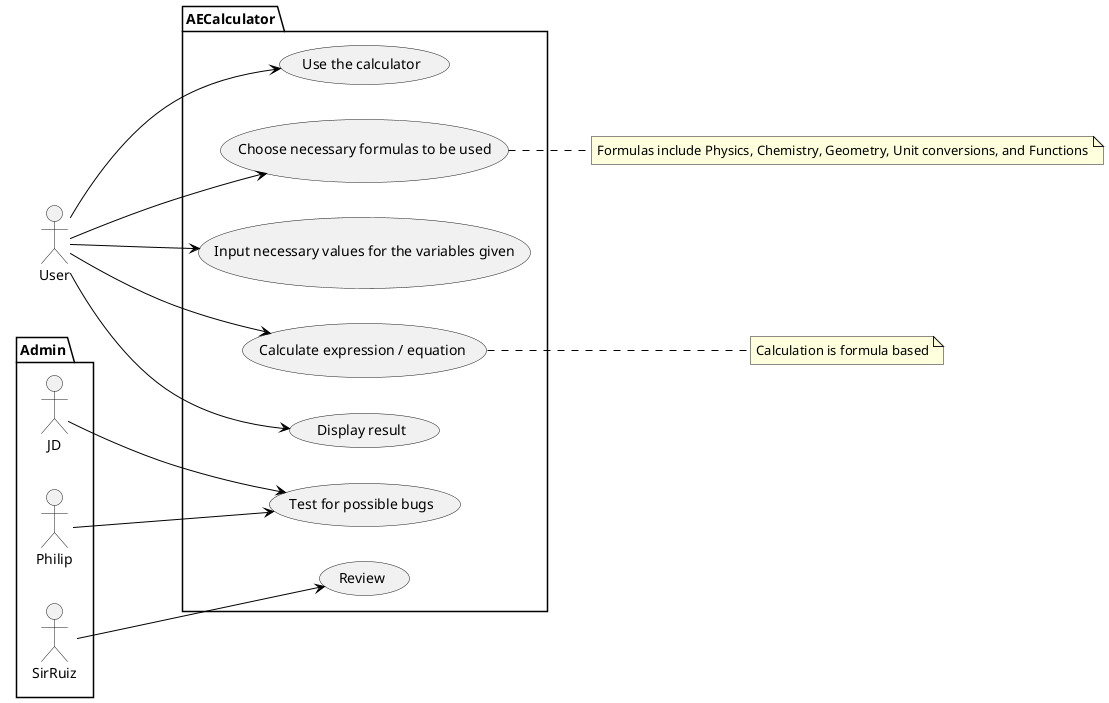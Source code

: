 @startuml
left to right direction
skinparam style strictuml
skinparam classAttributeIconSize 0
skinparam classFontColor black
skinparam classFontStyle bold
hide empty members

skinparam class {

BackgroundColor White
BorderColor black
ArrowColor black
}

package AECalculator {
    usecase "Use the calculator" as I1
    usecase "Choose necessary formulas to be used" as I2
    usecase "Input necessary values for the variables given" as I3
    usecase "Calculate expression / equation" as I4
    usecase "Display result" as I5
    usecase "Test for possible bugs" as I6
    usecase "Review" as I7
}

package Admin {
    actor JD as A1
    actor Philip as A2
    actor SirRuiz as A3
}


A1 ---> I6
A2 ---> I6
A3 --> I7

:User: ---> I1
:User: ---> I2
:User: ---> I3
:User: ---> I4
:User: ---> I5

note right of I2 : Formulas include Physics, Chemistry, Geometry, Unit conversions, and Functions
note right of I4 : Calculation is formula based
@enduml
